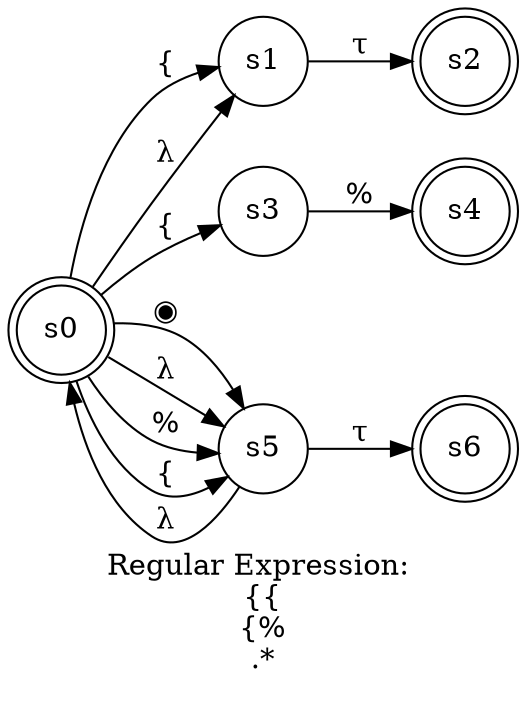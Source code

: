 digraph finite_state_machine {
	label="Regular Expression: \n{{
{%
.*

";
	rankdir=LR;
	size="8,5"
	node [shape = doublecircle]; s0 s2 s4 s6;
	node [shape = circle];
	s0 -> s1 [ label = "{" ];
	s0 -> s1 [ label = "λ" ];
	s0 -> s3 [ label = "{" ];
	s0 -> s5 [ label = "◉" ];
	s0 -> s5 [ label = "λ" ];
	s0 -> s5 [ label = "%" ];
	s0 -> s5 [ label = "{" ];
	s1 -> s2 [ label = "τ" ];
	s3 -> s4 [ label = "%" ];
	s5 -> s0 [ label = "λ" ];
	s5 -> s6 [ label = "τ" ];
}
